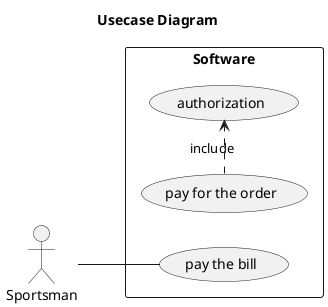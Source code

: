 @startuml

title Usecase Diagram

left to right direction

actor Sportsman

rectangle Software {

    usecase (pay the bill)
    usecase (authorization)

   :Sportsman: -- (pay the bill)
   (pay for the order) .> (authorization) : include
}

@enduml
